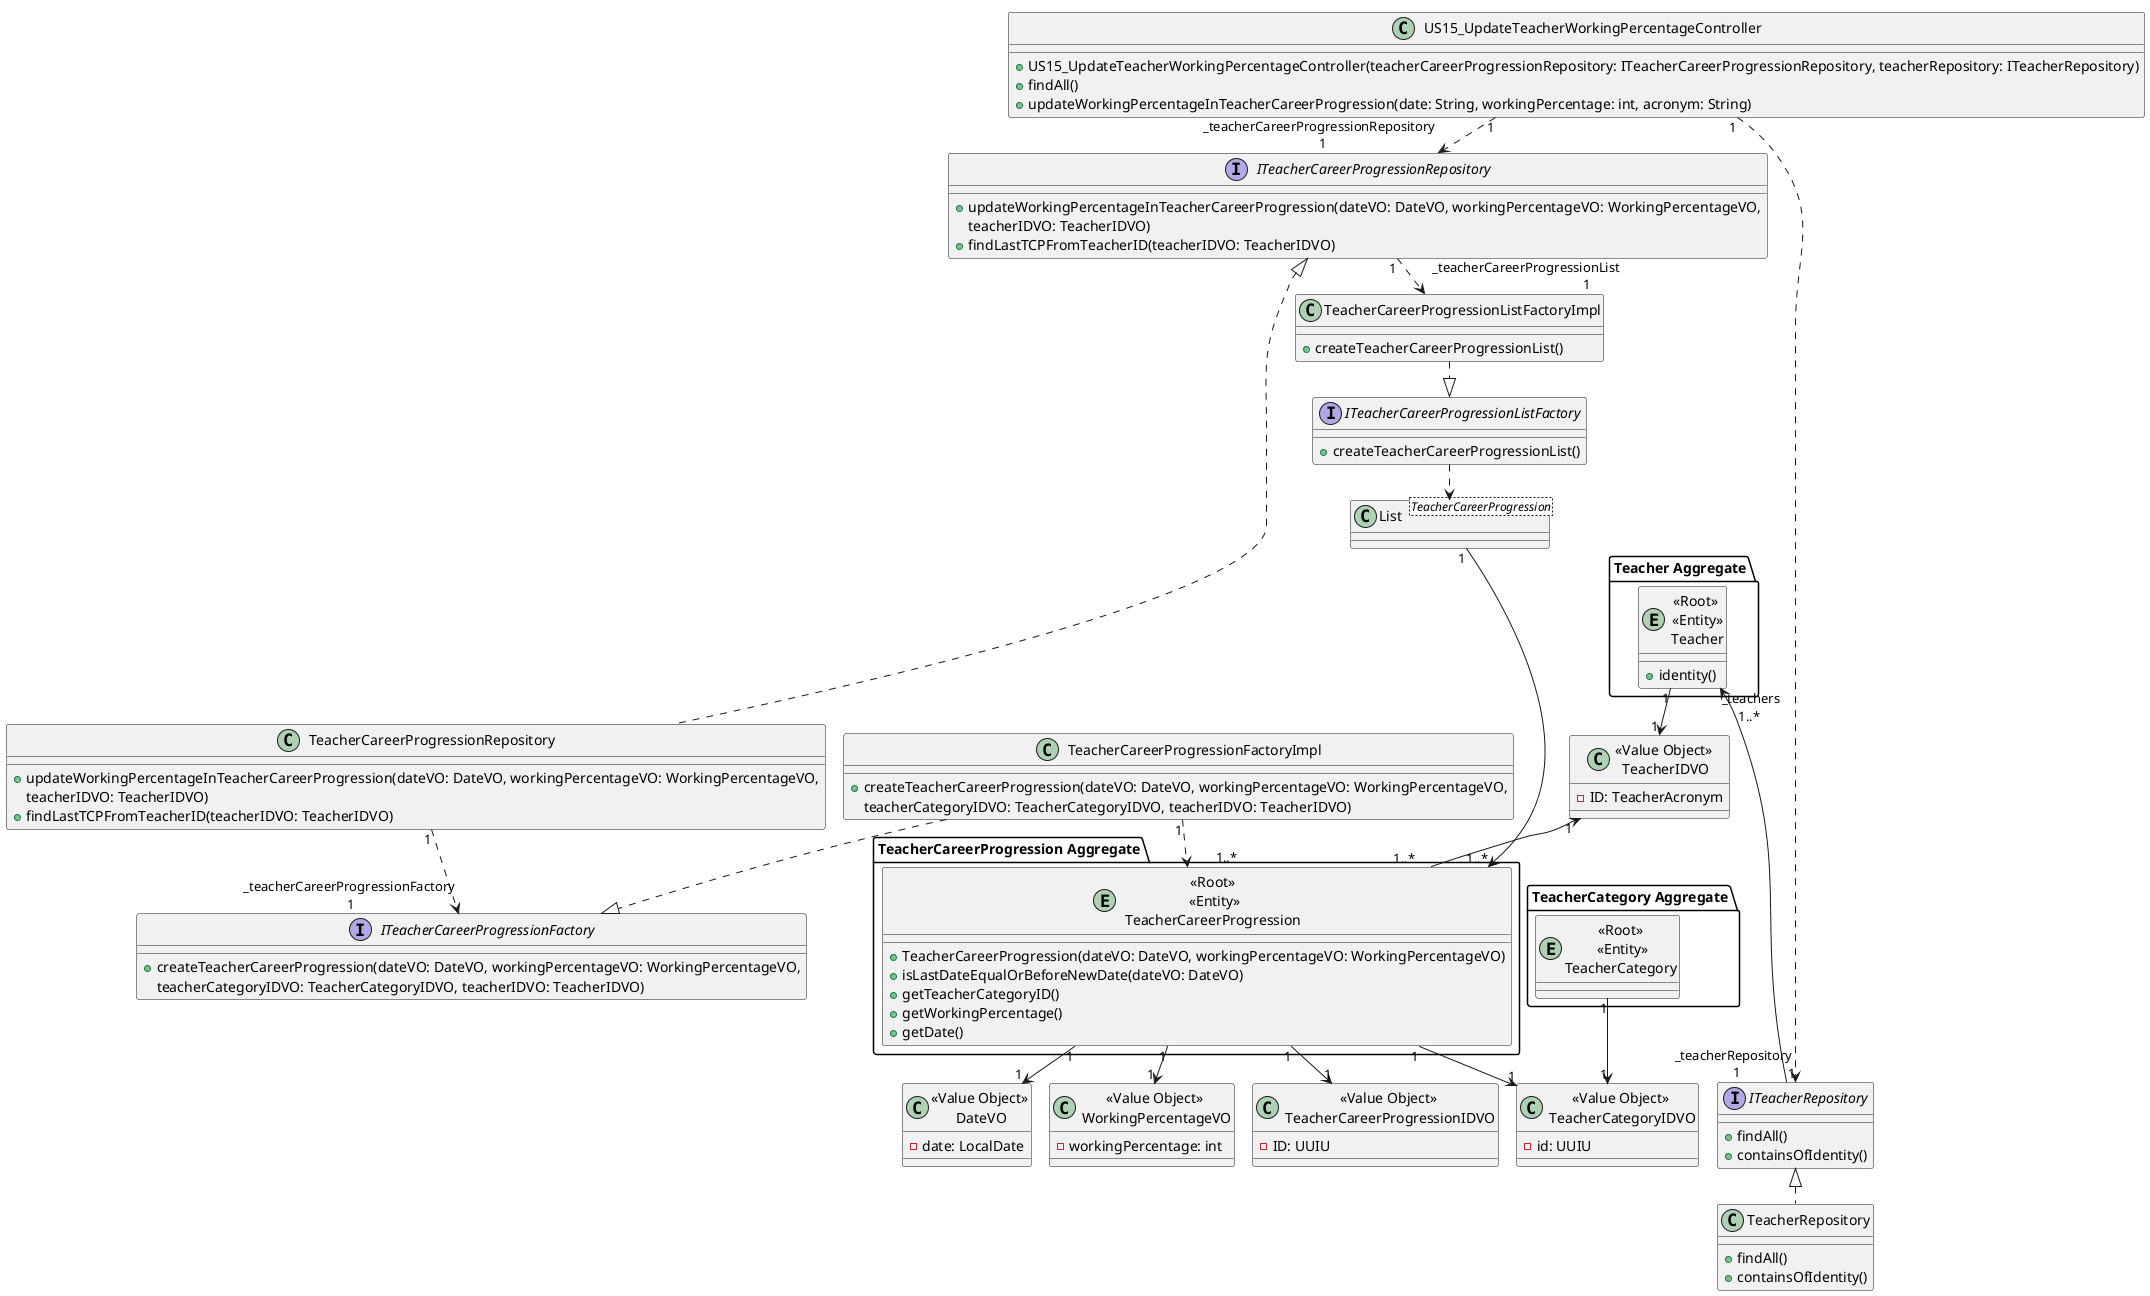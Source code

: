 @startuml
!pragma layout smetana
skinparam ranksep 120
skinparam nodesep 120

class US15_UpdateTeacherWorkingPercentageController {
    +US15_UpdateTeacherWorkingPercentageController(teacherCareerProgressionRepository: ITeacherCareerProgressionRepository, teacherRepository: ITeacherRepository)
    +findAll()
    +updateWorkingPercentageInTeacherCareerProgression(date: String, workingPercentage: int, acronym: String)
}

package "Teacher Aggregate" {
    entity "<<Root>>\n <<Entity>>\n Teacher" {
    +identity()
    }
}

class "<<Value Object>>\n TeacherIDVO" {
        -ID: TeacherAcronym
    }


package "TeacherCareerProgression Aggregate" {
    entity "<<Root>>\n <<Entity>>\nTeacherCareerProgression" {
        +TeacherCareerProgression(dateVO: DateVO, workingPercentageVO: WorkingPercentageVO)
        +isLastDateEqualOrBeforeNewDate(dateVO: DateVO)
        +getTeacherCategoryID()
        +getWorkingPercentage()
        +getDate()
    }
}

    class "<<Value Object>>\n TeacherCareerProgressionIDVO" {
          -ID: UUIU
    }

    class "<<Value Object>>\n DateVO" {
          -date: LocalDate
    }

    class "<<Value Object>>\n WorkingPercentageVO" {
              -workingPercentage: int
   }

class TeacherCareerProgressionRepository {
    +updateWorkingPercentageInTeacherCareerProgression(dateVO: DateVO, workingPercentageVO: WorkingPercentageVO,
    teacherIDVO: TeacherIDVO)
    +findLastTCPFromTeacherID(teacherIDVO: TeacherIDVO)
}

class TeacherRepository {
    +findAll()
    +containsOfIdentity()
}

package "TeacherCategory Aggregate" {
    entity "<<Root>>\n <<Entity>>\nTeacherCategory" {
    }
}

interface ITeacherCareerProgressionRepository {
    +updateWorkingPercentageInTeacherCareerProgression(dateVO: DateVO, workingPercentageVO: WorkingPercentageVO,
    teacherIDVO: TeacherIDVO)
    +findLastTCPFromTeacherID(teacherIDVO: TeacherIDVO)
}

interface ITeacherRepository {
    +findAll()
    +containsOfIdentity()
}

class "<<Value Object>>\n TeacherCategoryIDVO" {
                -id: UUIU
}

class TeacherCareerProgressionFactoryImpl {
    +createTeacherCareerProgression(dateVO: DateVO, workingPercentageVO: WorkingPercentageVO,
                                        teacherCategoryIDVO: TeacherCategoryIDVO, teacherIDVO: TeacherIDVO)
}

interface ITeacherCareerProgressionFactory {
    +createTeacherCareerProgression(dateVO: DateVO, workingPercentageVO: WorkingPercentageVO,
                                        teacherCategoryIDVO: TeacherCategoryIDVO, teacherIDVO: TeacherIDVO)
}

class TeacherCareerProgressionListFactoryImpl {
    +createTeacherCareerProgressionList()
}

interface ITeacherCareerProgressionListFactory {
    +createTeacherCareerProgressionList()
}

class List<TeacherCareerProgression> {
}

US15_UpdateTeacherWorkingPercentageController "1" ..> "_teacherRepository \n 1" ITeacherRepository
US15_UpdateTeacherWorkingPercentageController "1" ..> "_teacherCareerProgressionRepository \n 1" ITeacherCareerProgressionRepository
"<<Root>>\n <<Entity>>\n Teacher" "_teachers         \n 1..*           " <---- "1" ITeacherRepository
"<<Value Object>>\n TeacherIDVO" "1  " <-- "\n 1..*     " "<<Root>>\n <<Entity>>\nTeacherCareerProgression"
TeacherCareerProgressionRepository "1" ..> "_teacherCareerProgressionFactory \n1" ITeacherCareerProgressionFactory
TeacherCareerProgressionFactoryImpl "1" ..> "   \n        1..*" "<<Root>>\n <<Entity>>\nTeacherCareerProgression"
ITeacherCareerProgressionRepository "1" ..> "  _teacherCareerProgressionList \n                                     1" TeacherCareerProgressionListFactoryImpl
TeacherCareerProgressionFactoryImpl ..|> ITeacherCareerProgressionFactory
TeacherCareerProgressionListFactoryImpl ..|> ITeacherCareerProgressionListFactory
ITeacherCareerProgressionListFactory ..> List
List "1" ----> "1..*" "<<Root>>\n <<Entity>>\nTeacherCareerProgression"
"<<Root>>\n <<Entity>>\n Teacher" "1" --> "1" "<<Value Object>>\n TeacherIDVO"
"<<Root>>\n <<Entity>>\nTeacherCareerProgression" "1" --> "1" "<<Value Object>>\n TeacherCareerProgressionIDVO"
"<<Root>>\n <<Entity>>\nTeacherCareerProgression" "1" --> "1" "<<Value Object>>\n DateVO"
"<<Root>>\n <<Entity>>\nTeacherCareerProgression" "1" --> "1" "<<Value Object>>\n WorkingPercentageVO"
"<<Root>>\n <<Entity>>\nTeacherCareerProgression" "1" --> "1" "<<Value Object>>\n TeacherCategoryIDVO"
"<<Value Object>>\n TeacherCategoryIDVO" "1" <-u- "1" "<<Root>>\n <<Entity>>\nTeacherCategory"
ITeacherCareerProgressionRepository <|.. TeacherCareerProgressionRepository
ITeacherRepository <|.. TeacherRepository

@enduml